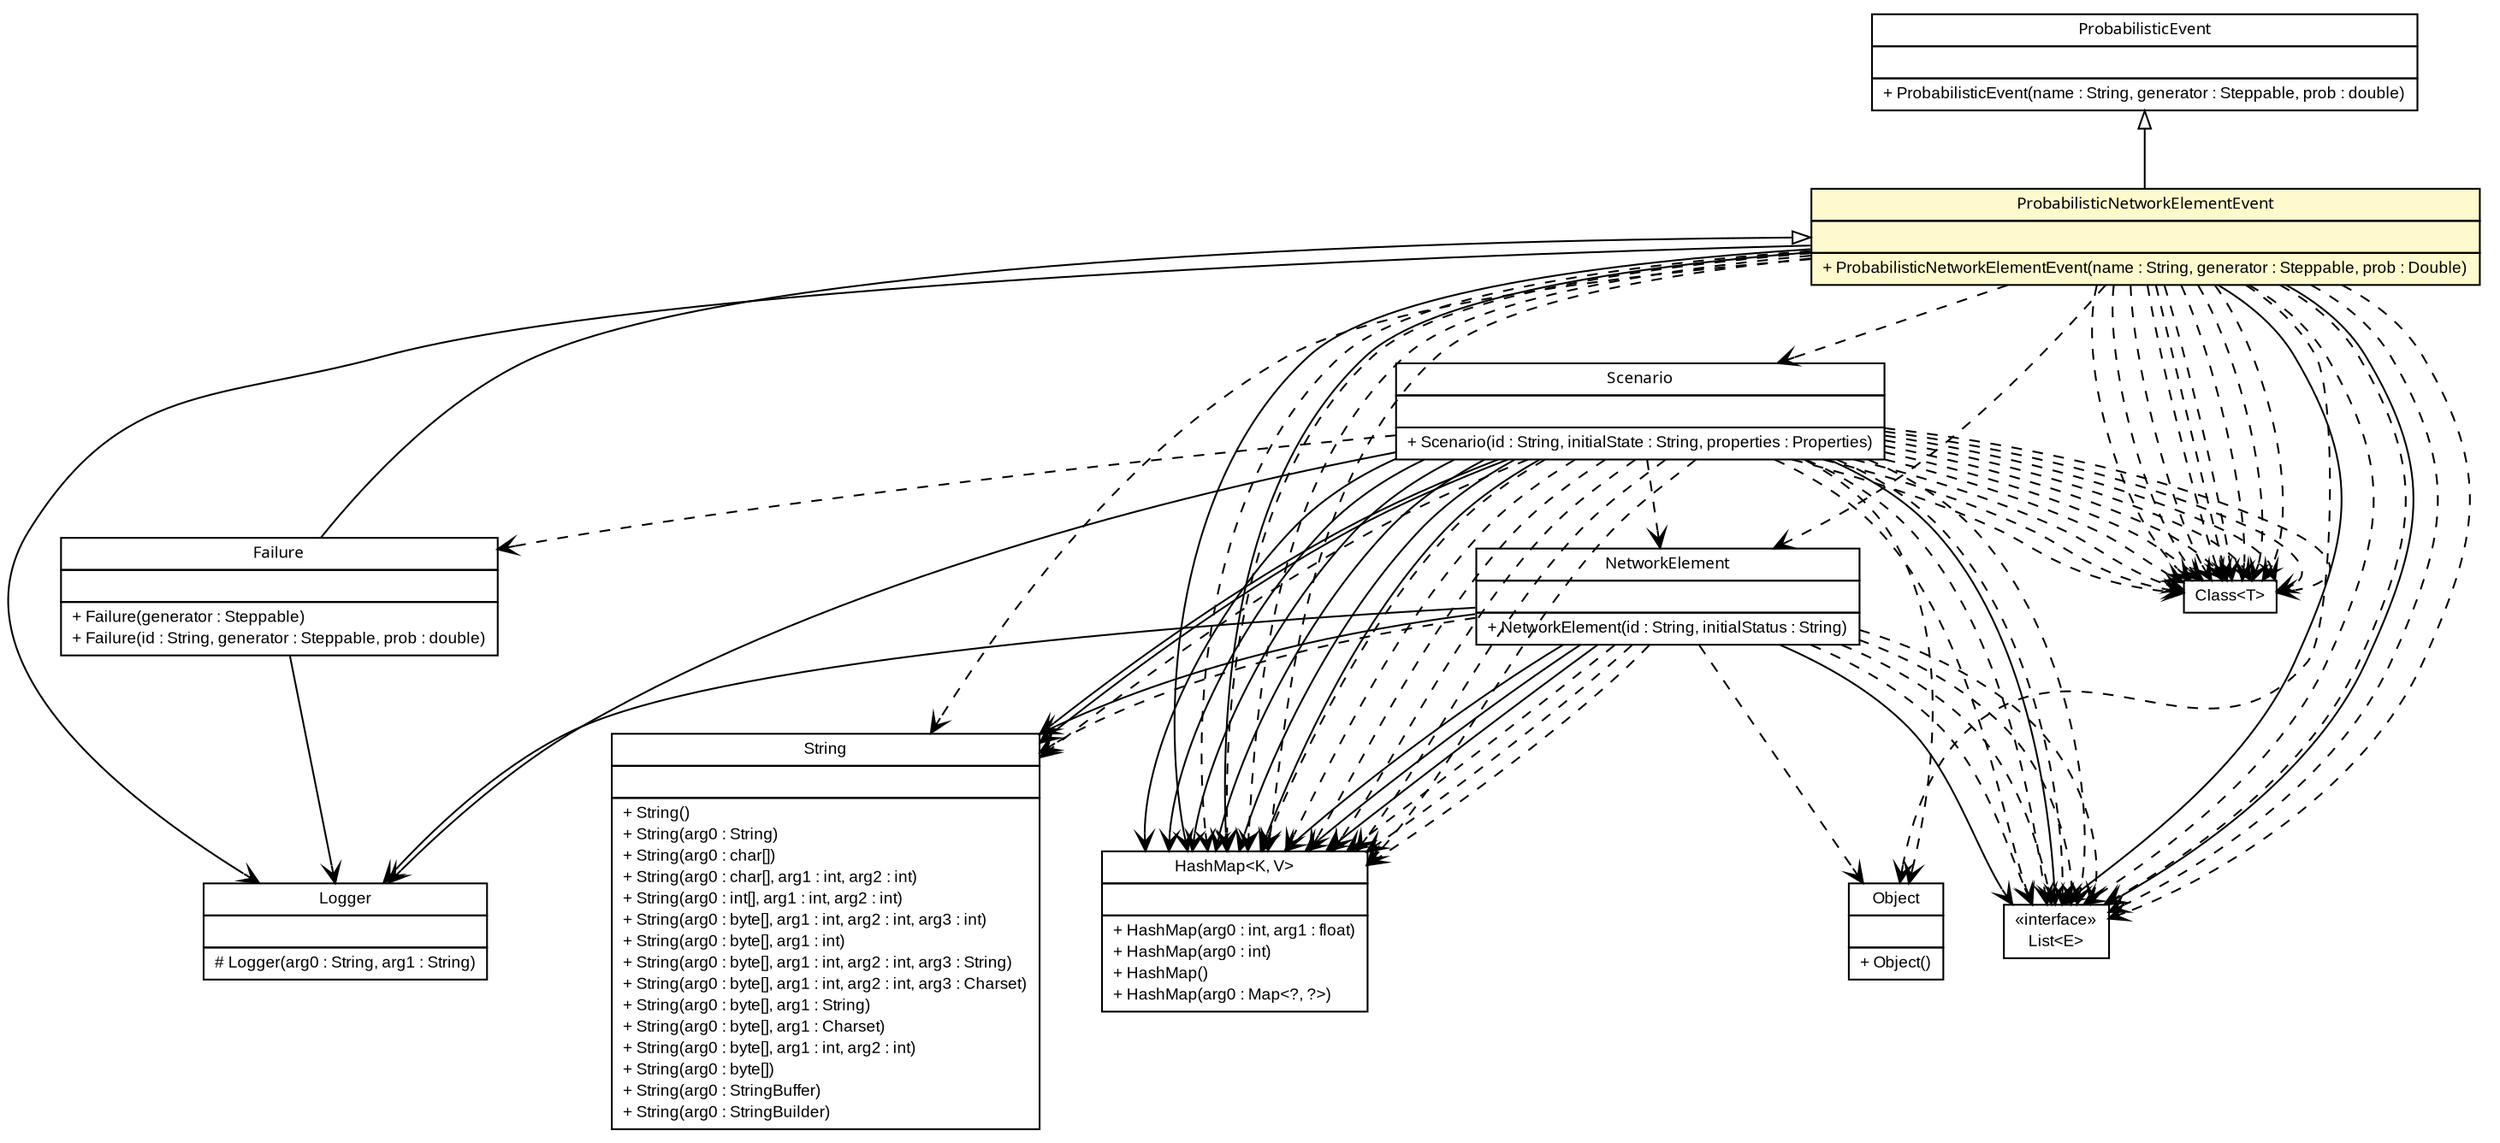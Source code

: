 #!/usr/local/bin/dot
#
# Class diagram 
# Generated by UMLGraph version 5.1 (http://www.umlgraph.org/)
#

digraph G {
	edge [fontname="arial",fontsize=10,labelfontname="arial",labelfontsize=10];
	node [fontname="arial",fontsize=10,shape=plaintext];
	nodesep=0.25;
	ranksep=0.5;
	// es.upm.dit.gsi.shanks.model.element.NetworkElement
	c6031 [label=<<table title="es.upm.dit.gsi.shanks.model.element.NetworkElement" border="0" cellborder="1" cellspacing="0" cellpadding="2" port="p" href="../../element/NetworkElement.html">
		<tr><td><table border="0" cellspacing="0" cellpadding="1">
<tr><td align="center" balign="center"><font face="ariali"> NetworkElement </font></td></tr>
		</table></td></tr>
		<tr><td><table border="0" cellspacing="0" cellpadding="1">
<tr><td align="left" balign="left">  </td></tr>
		</table></td></tr>
		<tr><td><table border="0" cellspacing="0" cellpadding="1">
<tr><td align="left" balign="left"> + NetworkElement(id : String, initialStatus : String) </td></tr>
		</table></td></tr>
		</table>>, fontname="arial", fontcolor="black", fontsize=9.0];
	// es.upm.dit.gsi.shanks.model.event.ProbabilisticEvent
	c6033 [label=<<table title="es.upm.dit.gsi.shanks.model.event.ProbabilisticEvent" border="0" cellborder="1" cellspacing="0" cellpadding="2" port="p" href="../ProbabilisticEvent.html">
		<tr><td><table border="0" cellspacing="0" cellpadding="1">
<tr><td align="center" balign="center"><font face="ariali"> ProbabilisticEvent </font></td></tr>
		</table></td></tr>
		<tr><td><table border="0" cellspacing="0" cellpadding="1">
<tr><td align="left" balign="left">  </td></tr>
		</table></td></tr>
		<tr><td><table border="0" cellspacing="0" cellpadding="1">
<tr><td align="left" balign="left"> + ProbabilisticEvent(name : String, generator : Steppable, prob : double) </td></tr>
		</table></td></tr>
		</table>>, fontname="arial", fontcolor="black", fontsize=9.0];
	// es.upm.dit.gsi.shanks.model.event.failiure.Failure
	c6041 [label=<<table title="es.upm.dit.gsi.shanks.model.event.failiure.Failure" border="0" cellborder="1" cellspacing="0" cellpadding="2" port="p" href="../failiure/Failure.html">
		<tr><td><table border="0" cellspacing="0" cellpadding="1">
<tr><td align="center" balign="center"><font face="ariali"> Failure </font></td></tr>
		</table></td></tr>
		<tr><td><table border="0" cellspacing="0" cellpadding="1">
<tr><td align="left" balign="left">  </td></tr>
		</table></td></tr>
		<tr><td><table border="0" cellspacing="0" cellpadding="1">
<tr><td align="left" balign="left"> + Failure(generator : Steppable) </td></tr>
<tr><td align="left" balign="left"> + Failure(id : String, generator : Steppable, prob : double) </td></tr>
		</table></td></tr>
		</table>>, fontname="arial", fontcolor="black", fontsize=9.0];
	// es.upm.dit.gsi.shanks.model.event.networkelement.ProbabilisticNetworkElementEvent
	c6044 [label=<<table title="es.upm.dit.gsi.shanks.model.event.networkelement.ProbabilisticNetworkElementEvent" border="0" cellborder="1" cellspacing="0" cellpadding="2" port="p" bgcolor="lemonChiffon" href="./ProbabilisticNetworkElementEvent.html">
		<tr><td><table border="0" cellspacing="0" cellpadding="1">
<tr><td align="center" balign="center"><font face="ariali"> ProbabilisticNetworkElementEvent </font></td></tr>
		</table></td></tr>
		<tr><td><table border="0" cellspacing="0" cellpadding="1">
<tr><td align="left" balign="left">  </td></tr>
		</table></td></tr>
		<tr><td><table border="0" cellspacing="0" cellpadding="1">
<tr><td align="left" balign="left"> + ProbabilisticNetworkElementEvent(name : String, generator : Steppable, prob : Double) </td></tr>
		</table></td></tr>
		</table>>, fontname="arial", fontcolor="black", fontsize=9.0];
	// es.upm.dit.gsi.shanks.model.scenario.Scenario
	c6048 [label=<<table title="es.upm.dit.gsi.shanks.model.scenario.Scenario" border="0" cellborder="1" cellspacing="0" cellpadding="2" port="p" href="../../scenario/Scenario.html">
		<tr><td><table border="0" cellspacing="0" cellpadding="1">
<tr><td align="center" balign="center"><font face="ariali"> Scenario </font></td></tr>
		</table></td></tr>
		<tr><td><table border="0" cellspacing="0" cellpadding="1">
<tr><td align="left" balign="left">  </td></tr>
		</table></td></tr>
		<tr><td><table border="0" cellspacing="0" cellpadding="1">
<tr><td align="left" balign="left"> + Scenario(id : String, initialState : String, properties : Properties) </td></tr>
		</table></td></tr>
		</table>>, fontname="arial", fontcolor="black", fontsize=9.0];
	//es.upm.dit.gsi.shanks.model.event.failiure.Failure extends es.upm.dit.gsi.shanks.model.event.networkelement.ProbabilisticNetworkElementEvent
	c6044:p -> c6041:p [dir=back,arrowtail=empty];
	//es.upm.dit.gsi.shanks.model.event.networkelement.ProbabilisticNetworkElementEvent extends es.upm.dit.gsi.shanks.model.event.ProbabilisticEvent
	c6033:p -> c6044:p [dir=back,arrowtail=empty];
	// es.upm.dit.gsi.shanks.model.element.NetworkElement NAVASSOC java.util.logging.Logger
	c6031:p -> c6074:p [taillabel="", label="", headlabel="", fontname="arial", fontcolor="black", fontsize=10.0, color="black", arrowhead=open];
	// es.upm.dit.gsi.shanks.model.element.NetworkElement NAVASSOC java.lang.String
	c6031:p -> c6075:p [taillabel="", label="", headlabel="", fontname="arial", fontcolor="black", fontsize=10.0, color="black", arrowhead=open];
	// es.upm.dit.gsi.shanks.model.element.NetworkElement NAVASSOC java.util.HashMap<K, V>
	c6031:p -> c6076:p [taillabel="", label="", headlabel="", fontname="arial", fontcolor="black", fontsize=10.0, color="black", arrowhead=open];
	// es.upm.dit.gsi.shanks.model.element.NetworkElement NAVASSOC java.util.HashMap<K, V>
	c6031:p -> c6076:p [taillabel="", label="", headlabel="", fontname="arial", fontcolor="black", fontsize=10.0, color="black", arrowhead=open];
	// es.upm.dit.gsi.shanks.model.element.NetworkElement NAVASSOC java.util.HashMap<K, V>
	c6031:p -> c6076:p [taillabel="", label="", headlabel="", fontname="arial", fontcolor="black", fontsize=10.0, color="black", arrowhead=open];
	// es.upm.dit.gsi.shanks.model.element.NetworkElement NAVASSOC java.util.List<E>
	c6031:p -> c6077:p [taillabel="", label="", headlabel="", fontname="arial", fontcolor="black", fontsize=10.0, color="black", arrowhead=open];
	// es.upm.dit.gsi.shanks.model.event.failiure.Failure NAVASSOC java.util.logging.Logger
	c6041:p -> c6074:p [taillabel="", label="", headlabel="", fontname="arial", fontcolor="black", fontsize=10.0, color="black", arrowhead=open];
	// es.upm.dit.gsi.shanks.model.event.networkelement.ProbabilisticNetworkElementEvent NAVASSOC java.util.logging.Logger
	c6044:p -> c6074:p [taillabel="", label="", headlabel="", fontname="arial", fontcolor="black", fontsize=10.0, color="black", arrowhead=open];
	// es.upm.dit.gsi.shanks.model.event.networkelement.ProbabilisticNetworkElementEvent NAVASSOC java.util.List<E>
	c6044:p -> c6077:p [taillabel="", label="", headlabel="", fontname="arial", fontcolor="black", fontsize=10.0, color="black", arrowhead=open];
	// es.upm.dit.gsi.shanks.model.event.networkelement.ProbabilisticNetworkElementEvent NAVASSOC java.util.List<E>
	c6044:p -> c6077:p [taillabel="", label="", headlabel="", fontname="arial", fontcolor="black", fontsize=10.0, color="black", arrowhead=open];
	// es.upm.dit.gsi.shanks.model.event.networkelement.ProbabilisticNetworkElementEvent NAVASSOC java.util.HashMap<K, V>
	c6044:p -> c6076:p [taillabel="", label="", headlabel="", fontname="arial", fontcolor="black", fontsize=10.0, color="black", arrowhead=open];
	// es.upm.dit.gsi.shanks.model.event.networkelement.ProbabilisticNetworkElementEvent NAVASSOC java.util.HashMap<K, V>
	c6044:p -> c6076:p [taillabel="", label="", headlabel="", fontname="arial", fontcolor="black", fontsize=10.0, color="black", arrowhead=open];
	// es.upm.dit.gsi.shanks.model.scenario.Scenario NAVASSOC java.util.logging.Logger
	c6048:p -> c6074:p [taillabel="", label="", headlabel="", fontname="arial", fontcolor="black", fontsize=10.0, color="black", arrowhead=open];
	// es.upm.dit.gsi.shanks.model.scenario.Scenario NAVASSOC java.lang.String
	c6048:p -> c6075:p [taillabel="", label="", headlabel="", fontname="arial", fontcolor="black", fontsize=10.0, color="black", arrowhead=open];
	// es.upm.dit.gsi.shanks.model.scenario.Scenario NAVASSOC java.util.List<E>
	c6048:p -> c6077:p [taillabel="", label="", headlabel="", fontname="arial", fontcolor="black", fontsize=10.0, color="black", arrowhead=open];
	// es.upm.dit.gsi.shanks.model.scenario.Scenario NAVASSOC java.lang.String
	c6048:p -> c6075:p [taillabel="", label="", headlabel="", fontname="arial", fontcolor="black", fontsize=10.0, color="black", arrowhead=open];
	// es.upm.dit.gsi.shanks.model.scenario.Scenario NAVASSOC java.util.HashMap<K, V>
	c6048:p -> c6076:p [taillabel="", label="", headlabel="", fontname="arial", fontcolor="black", fontsize=10.0, color="black", arrowhead=open];
	// es.upm.dit.gsi.shanks.model.scenario.Scenario NAVASSOC java.util.HashMap<K, V>
	c6048:p -> c6076:p [taillabel="", label="", headlabel="", fontname="arial", fontcolor="black", fontsize=10.0, color="black", arrowhead=open];
	// es.upm.dit.gsi.shanks.model.scenario.Scenario NAVASSOC java.util.HashMap<K, V>
	c6048:p -> c6076:p [taillabel="", label="", headlabel="", fontname="arial", fontcolor="black", fontsize=10.0, color="black", arrowhead=open];
	// es.upm.dit.gsi.shanks.model.scenario.Scenario NAVASSOC java.util.HashMap<K, V>
	c6048:p -> c6076:p [taillabel="", label="", headlabel="", fontname="arial", fontcolor="black", fontsize=10.0, color="black", arrowhead=open];
	// es.upm.dit.gsi.shanks.model.scenario.Scenario NAVASSOC java.util.HashMap<K, V>
	c6048:p -> c6076:p [taillabel="", label="", headlabel="", fontname="arial", fontcolor="black", fontsize=10.0, color="black", arrowhead=open];
	// es.upm.dit.gsi.shanks.model.scenario.Scenario NAVASSOC java.util.HashMap<K, V>
	c6048:p -> c6076:p [taillabel="", label="", headlabel="", fontname="arial", fontcolor="black", fontsize=10.0, color="black", arrowhead=open];
	// es.upm.dit.gsi.shanks.model.element.NetworkElement DEPEND java.util.List<E>
	c6031:p -> c6077:p [taillabel="", label="", headlabel="", fontname="arial", fontcolor="black", fontsize=10.0, color="black", arrowhead=open, style=dashed];
	// es.upm.dit.gsi.shanks.model.element.NetworkElement DEPEND java.util.List<E>
	c6031:p -> c6077:p [taillabel="", label="", headlabel="", fontname="arial", fontcolor="black", fontsize=10.0, color="black", arrowhead=open, style=dashed];
	// es.upm.dit.gsi.shanks.model.element.NetworkElement DEPEND java.lang.String
	c6031:p -> c6075:p [taillabel="", label="", headlabel="", fontname="arial", fontcolor="black", fontsize=10.0, color="black", arrowhead=open, style=dashed];
	// es.upm.dit.gsi.shanks.model.element.NetworkElement DEPEND java.util.HashMap<K, V>
	c6031:p -> c6076:p [taillabel="", label="", headlabel="", fontname="arial", fontcolor="black", fontsize=10.0, color="black", arrowhead=open, style=dashed];
	// es.upm.dit.gsi.shanks.model.element.NetworkElement DEPEND java.util.List<E>
	c6031:p -> c6077:p [taillabel="", label="", headlabel="", fontname="arial", fontcolor="black", fontsize=10.0, color="black", arrowhead=open, style=dashed];
	// es.upm.dit.gsi.shanks.model.element.NetworkElement DEPEND java.util.List<E>
	c6031:p -> c6077:p [taillabel="", label="", headlabel="", fontname="arial", fontcolor="black", fontsize=10.0, color="black", arrowhead=open, style=dashed];
	// es.upm.dit.gsi.shanks.model.element.NetworkElement DEPEND java.util.HashMap<K, V>
	c6031:p -> c6076:p [taillabel="", label="", headlabel="", fontname="arial", fontcolor="black", fontsize=10.0, color="black", arrowhead=open, style=dashed];
	// es.upm.dit.gsi.shanks.model.element.NetworkElement DEPEND java.util.HashMap<K, V>
	c6031:p -> c6076:p [taillabel="", label="", headlabel="", fontname="arial", fontcolor="black", fontsize=10.0, color="black", arrowhead=open, style=dashed];
	// es.upm.dit.gsi.shanks.model.element.NetworkElement DEPEND java.lang.Object
	c6031:p -> c6078:p [taillabel="", label="", headlabel="", fontname="arial", fontcolor="black", fontsize=10.0, color="black", arrowhead=open, style=dashed];
	// es.upm.dit.gsi.shanks.model.event.networkelement.ProbabilisticNetworkElementEvent DEPEND java.util.HashMap<K, V>
	c6044:p -> c6076:p [taillabel="", label="", headlabel="", fontname="arial", fontcolor="black", fontsize=10.0, color="black", arrowhead=open, style=dashed];
	// es.upm.dit.gsi.shanks.model.event.networkelement.ProbabilisticNetworkElementEvent DEPEND java.util.List<E>
	c6044:p -> c6077:p [taillabel="", label="", headlabel="", fontname="arial", fontcolor="black", fontsize=10.0, color="black", arrowhead=open, style=dashed];
	// es.upm.dit.gsi.shanks.model.event.networkelement.ProbabilisticNetworkElementEvent DEPEND java.lang.Class<T>
	c6044:p -> c6079:p [taillabel="", label="", headlabel="", fontname="arial", fontcolor="black", fontsize=10.0, color="black", arrowhead=open, style=dashed];
	// es.upm.dit.gsi.shanks.model.event.networkelement.ProbabilisticNetworkElementEvent DEPEND java.lang.Class<T>
	c6044:p -> c6079:p [taillabel="", label="", headlabel="", fontname="arial", fontcolor="black", fontsize=10.0, color="black", arrowhead=open, style=dashed];
	// es.upm.dit.gsi.shanks.model.event.networkelement.ProbabilisticNetworkElementEvent DEPEND java.lang.String
	c6044:p -> c6075:p [taillabel="", label="", headlabel="", fontname="arial", fontcolor="black", fontsize=10.0, color="black", arrowhead=open, style=dashed];
	// es.upm.dit.gsi.shanks.model.event.networkelement.ProbabilisticNetworkElementEvent DEPEND java.util.HashMap<K, V>
	c6044:p -> c6076:p [taillabel="", label="", headlabel="", fontname="arial", fontcolor="black", fontsize=10.0, color="black", arrowhead=open, style=dashed];
	// es.upm.dit.gsi.shanks.model.event.networkelement.ProbabilisticNetworkElementEvent DEPEND java.util.List<E>
	c6044:p -> c6077:p [taillabel="", label="", headlabel="", fontname="arial", fontcolor="black", fontsize=10.0, color="black", arrowhead=open, style=dashed];
	// es.upm.dit.gsi.shanks.model.event.networkelement.ProbabilisticNetworkElementEvent DEPEND es.upm.dit.gsi.shanks.model.scenario.Scenario
	c6044:p -> c6048:p [taillabel="", label="", headlabel="", fontname="arial", fontcolor="black", fontsize=10.0, color="black", arrowhead=open, style=dashed];
	// es.upm.dit.gsi.shanks.model.event.networkelement.ProbabilisticNetworkElementEvent DEPEND java.lang.Class<T>
	c6044:p -> c6079:p [taillabel="", label="", headlabel="", fontname="arial", fontcolor="black", fontsize=10.0, color="black", arrowhead=open, style=dashed];
	// es.upm.dit.gsi.shanks.model.event.networkelement.ProbabilisticNetworkElementEvent DEPEND java.util.HashMap<K, V>
	c6044:p -> c6076:p [taillabel="", label="", headlabel="", fontname="arial", fontcolor="black", fontsize=10.0, color="black", arrowhead=open, style=dashed];
	// es.upm.dit.gsi.shanks.model.event.networkelement.ProbabilisticNetworkElementEvent DEPEND java.lang.Class<T>
	c6044:p -> c6079:p [taillabel="", label="", headlabel="", fontname="arial", fontcolor="black", fontsize=10.0, color="black", arrowhead=open, style=dashed];
	// es.upm.dit.gsi.shanks.model.event.networkelement.ProbabilisticNetworkElementEvent DEPEND java.util.List<E>
	c6044:p -> c6077:p [taillabel="", label="", headlabel="", fontname="arial", fontcolor="black", fontsize=10.0, color="black", arrowhead=open, style=dashed];
	// es.upm.dit.gsi.shanks.model.event.networkelement.ProbabilisticNetworkElementEvent DEPEND java.util.HashMap<K, V>
	c6044:p -> c6076:p [taillabel="", label="", headlabel="", fontname="arial", fontcolor="black", fontsize=10.0, color="black", arrowhead=open, style=dashed];
	// es.upm.dit.gsi.shanks.model.event.networkelement.ProbabilisticNetworkElementEvent DEPEND java.lang.Class<T>
	c6044:p -> c6079:p [taillabel="", label="", headlabel="", fontname="arial", fontcolor="black", fontsize=10.0, color="black", arrowhead=open, style=dashed];
	// es.upm.dit.gsi.shanks.model.event.networkelement.ProbabilisticNetworkElementEvent DEPEND es.upm.dit.gsi.shanks.model.element.NetworkElement
	c6044:p -> c6031:p [taillabel="", label="", headlabel="", fontname="arial", fontcolor="black", fontsize=10.0, color="black", arrowhead=open, style=dashed];
	// es.upm.dit.gsi.shanks.model.event.networkelement.ProbabilisticNetworkElementEvent DEPEND java.lang.Class<T>
	c6044:p -> c6079:p [taillabel="", label="", headlabel="", fontname="arial", fontcolor="black", fontsize=10.0, color="black", arrowhead=open, style=dashed];
	// es.upm.dit.gsi.shanks.model.event.networkelement.ProbabilisticNetworkElementEvent DEPEND java.util.List<E>
	c6044:p -> c6077:p [taillabel="", label="", headlabel="", fontname="arial", fontcolor="black", fontsize=10.0, color="black", arrowhead=open, style=dashed];
	// es.upm.dit.gsi.shanks.model.event.networkelement.ProbabilisticNetworkElementEvent DEPEND java.lang.Class<T>
	c6044:p -> c6079:p [taillabel="", label="", headlabel="", fontname="arial", fontcolor="black", fontsize=10.0, color="black", arrowhead=open, style=dashed];
	// es.upm.dit.gsi.shanks.model.event.networkelement.ProbabilisticNetworkElementEvent DEPEND java.lang.Class<T>
	c6044:p -> c6079:p [taillabel="", label="", headlabel="", fontname="arial", fontcolor="black", fontsize=10.0, color="black", arrowhead=open, style=dashed];
	// es.upm.dit.gsi.shanks.model.event.networkelement.ProbabilisticNetworkElementEvent DEPEND java.lang.Object
	c6044:p -> c6078:p [taillabel="", label="", headlabel="", fontname="arial", fontcolor="black", fontsize=10.0, color="black", arrowhead=open, style=dashed];
	// es.upm.dit.gsi.shanks.model.event.networkelement.ProbabilisticNetworkElementEvent DEPEND java.lang.Class<T>
	c6044:p -> c6079:p [taillabel="", label="", headlabel="", fontname="arial", fontcolor="black", fontsize=10.0, color="black", arrowhead=open, style=dashed];
	// es.upm.dit.gsi.shanks.model.scenario.Scenario DEPEND java.lang.String
	c6048:p -> c6075:p [taillabel="", label="", headlabel="", fontname="arial", fontcolor="black", fontsize=10.0, color="black", arrowhead=open, style=dashed];
	// es.upm.dit.gsi.shanks.model.scenario.Scenario DEPEND java.lang.Class<T>
	c6048:p -> c6079:p [taillabel="", label="", headlabel="", fontname="arial", fontcolor="black", fontsize=10.0, color="black", arrowhead=open, style=dashed];
	// es.upm.dit.gsi.shanks.model.scenario.Scenario DEPEND java.lang.Class<T>
	c6048:p -> c6079:p [taillabel="", label="", headlabel="", fontname="arial", fontcolor="black", fontsize=10.0, color="black", arrowhead=open, style=dashed];
	// es.upm.dit.gsi.shanks.model.scenario.Scenario DEPEND java.lang.Class<T>
	c6048:p -> c6079:p [taillabel="", label="", headlabel="", fontname="arial", fontcolor="black", fontsize=10.0, color="black", arrowhead=open, style=dashed];
	// es.upm.dit.gsi.shanks.model.scenario.Scenario DEPEND java.lang.Class<T>
	c6048:p -> c6079:p [taillabel="", label="", headlabel="", fontname="arial", fontcolor="black", fontsize=10.0, color="black", arrowhead=open, style=dashed];
	// es.upm.dit.gsi.shanks.model.scenario.Scenario DEPEND java.lang.Class<T>
	c6048:p -> c6079:p [taillabel="", label="", headlabel="", fontname="arial", fontcolor="black", fontsize=10.0, color="black", arrowhead=open, style=dashed];
	// es.upm.dit.gsi.shanks.model.scenario.Scenario DEPEND java.util.HashMap<K, V>
	c6048:p -> c6076:p [taillabel="", label="", headlabel="", fontname="arial", fontcolor="black", fontsize=10.0, color="black", arrowhead=open, style=dashed];
	// es.upm.dit.gsi.shanks.model.scenario.Scenario DEPEND java.util.HashMap<K, V>
	c6048:p -> c6076:p [taillabel="", label="", headlabel="", fontname="arial", fontcolor="black", fontsize=10.0, color="black", arrowhead=open, style=dashed];
	// es.upm.dit.gsi.shanks.model.scenario.Scenario DEPEND java.lang.Class<T>
	c6048:p -> c6079:p [taillabel="", label="", headlabel="", fontname="arial", fontcolor="black", fontsize=10.0, color="black", arrowhead=open, style=dashed];
	// es.upm.dit.gsi.shanks.model.scenario.Scenario DEPEND java.lang.Object
	c6048:p -> c6078:p [taillabel="", label="", headlabel="", fontname="arial", fontcolor="black", fontsize=10.0, color="black", arrowhead=open, style=dashed];
	// es.upm.dit.gsi.shanks.model.scenario.Scenario DEPEND java.lang.Class<T>
	c6048:p -> c6079:p [taillabel="", label="", headlabel="", fontname="arial", fontcolor="black", fontsize=10.0, color="black", arrowhead=open, style=dashed];
	// es.upm.dit.gsi.shanks.model.scenario.Scenario DEPEND java.util.HashMap<K, V>
	c6048:p -> c6076:p [taillabel="", label="", headlabel="", fontname="arial", fontcolor="black", fontsize=10.0, color="black", arrowhead=open, style=dashed];
	// es.upm.dit.gsi.shanks.model.scenario.Scenario DEPEND java.util.HashMap<K, V>
	c6048:p -> c6076:p [taillabel="", label="", headlabel="", fontname="arial", fontcolor="black", fontsize=10.0, color="black", arrowhead=open, style=dashed];
	// es.upm.dit.gsi.shanks.model.scenario.Scenario DEPEND es.upm.dit.gsi.shanks.model.event.failiure.Failure
	c6048:p -> c6041:p [taillabel="", label="", headlabel="", fontname="arial", fontcolor="black", fontsize=10.0, color="black", arrowhead=open, style=dashed];
	// es.upm.dit.gsi.shanks.model.scenario.Scenario DEPEND java.util.List<E>
	c6048:p -> c6077:p [taillabel="", label="", headlabel="", fontname="arial", fontcolor="black", fontsize=10.0, color="black", arrowhead=open, style=dashed];
	// es.upm.dit.gsi.shanks.model.scenario.Scenario DEPEND java.util.HashMap<K, V>
	c6048:p -> c6076:p [taillabel="", label="", headlabel="", fontname="arial", fontcolor="black", fontsize=10.0, color="black", arrowhead=open, style=dashed];
	// es.upm.dit.gsi.shanks.model.scenario.Scenario DEPEND java.lang.Class<T>
	c6048:p -> c6079:p [taillabel="", label="", headlabel="", fontname="arial", fontcolor="black", fontsize=10.0, color="black", arrowhead=open, style=dashed];
	// es.upm.dit.gsi.shanks.model.scenario.Scenario DEPEND es.upm.dit.gsi.shanks.model.element.NetworkElement
	c6048:p -> c6031:p [taillabel="", label="", headlabel="", fontname="arial", fontcolor="black", fontsize=10.0, color="black", arrowhead=open, style=dashed];
	// es.upm.dit.gsi.shanks.model.scenario.Scenario DEPEND java.util.List<E>
	c6048:p -> c6077:p [taillabel="", label="", headlabel="", fontname="arial", fontcolor="black", fontsize=10.0, color="black", arrowhead=open, style=dashed];
	// es.upm.dit.gsi.shanks.model.scenario.Scenario DEPEND java.lang.Class<T>
	c6048:p -> c6079:p [taillabel="", label="", headlabel="", fontname="arial", fontcolor="black", fontsize=10.0, color="black", arrowhead=open, style=dashed];
	// es.upm.dit.gsi.shanks.model.scenario.Scenario DEPEND java.util.List<E>
	c6048:p -> c6077:p [taillabel="", label="", headlabel="", fontname="arial", fontcolor="black", fontsize=10.0, color="black", arrowhead=open, style=dashed];
	// es.upm.dit.gsi.shanks.model.scenario.Scenario DEPEND java.util.HashMap<K, V>
	c6048:p -> c6076:p [taillabel="", label="", headlabel="", fontname="arial", fontcolor="black", fontsize=10.0, color="black", arrowhead=open, style=dashed];
	// es.upm.dit.gsi.shanks.model.scenario.Scenario DEPEND java.lang.Class<T>
	c6048:p -> c6079:p [taillabel="", label="", headlabel="", fontname="arial", fontcolor="black", fontsize=10.0, color="black", arrowhead=open, style=dashed];
	// es.upm.dit.gsi.shanks.model.scenario.Scenario DEPEND java.util.List<E>
	c6048:p -> c6077:p [taillabel="", label="", headlabel="", fontname="arial", fontcolor="black", fontsize=10.0, color="black", arrowhead=open, style=dashed];
	// java.lang.Class<T>
	c6079 [label=<<table title="java.lang.Class" border="0" cellborder="1" cellspacing="0" cellpadding="2" port="p" href="http://java.sun.com/j2se/1.4.2/docs/api/java/lang/Class.html">
		<tr><td><table border="0" cellspacing="0" cellpadding="1">
<tr><td align="center" balign="center"> Class&lt;T&gt; </td></tr>
		</table></td></tr>
		</table>>, fontname="arial", fontcolor="black", fontsize=9.0];
	// java.lang.Object
	c6078 [label=<<table title="java.lang.Object" border="0" cellborder="1" cellspacing="0" cellpadding="2" port="p" href="http://java.sun.com/j2se/1.4.2/docs/api/java/lang/Object.html">
		<tr><td><table border="0" cellspacing="0" cellpadding="1">
<tr><td align="center" balign="center"> Object </td></tr>
		</table></td></tr>
		<tr><td><table border="0" cellspacing="0" cellpadding="1">
<tr><td align="left" balign="left">  </td></tr>
		</table></td></tr>
		<tr><td><table border="0" cellspacing="0" cellpadding="1">
<tr><td align="left" balign="left"> + Object() </td></tr>
		</table></td></tr>
		</table>>, fontname="arial", fontcolor="black", fontsize=9.0];
	// java.util.List<E>
	c6077 [label=<<table title="java.util.List" border="0" cellborder="1" cellspacing="0" cellpadding="2" port="p" href="http://java.sun.com/j2se/1.4.2/docs/api/java/util/List.html">
		<tr><td><table border="0" cellspacing="0" cellpadding="1">
<tr><td align="center" balign="center"> &#171;interface&#187; </td></tr>
<tr><td align="center" balign="center"> List&lt;E&gt; </td></tr>
		</table></td></tr>
		</table>>, fontname="arial", fontcolor="black", fontsize=9.0];
	// java.util.HashMap<K, V>
	c6076 [label=<<table title="java.util.HashMap" border="0" cellborder="1" cellspacing="0" cellpadding="2" port="p" href="http://java.sun.com/j2se/1.4.2/docs/api/java/util/HashMap.html">
		<tr><td><table border="0" cellspacing="0" cellpadding="1">
<tr><td align="center" balign="center"> HashMap&lt;K, V&gt; </td></tr>
		</table></td></tr>
		<tr><td><table border="0" cellspacing="0" cellpadding="1">
<tr><td align="left" balign="left">  </td></tr>
		</table></td></tr>
		<tr><td><table border="0" cellspacing="0" cellpadding="1">
<tr><td align="left" balign="left"> + HashMap(arg0 : int, arg1 : float) </td></tr>
<tr><td align="left" balign="left"> + HashMap(arg0 : int) </td></tr>
<tr><td align="left" balign="left"> + HashMap() </td></tr>
<tr><td align="left" balign="left"> + HashMap(arg0 : Map&lt;?, ?&gt;) </td></tr>
		</table></td></tr>
		</table>>, fontname="arial", fontcolor="black", fontsize=9.0];
	// java.lang.String
	c6075 [label=<<table title="java.lang.String" border="0" cellborder="1" cellspacing="0" cellpadding="2" port="p" href="http://java.sun.com/j2se/1.4.2/docs/api/java/lang/String.html">
		<tr><td><table border="0" cellspacing="0" cellpadding="1">
<tr><td align="center" balign="center"> String </td></tr>
		</table></td></tr>
		<tr><td><table border="0" cellspacing="0" cellpadding="1">
<tr><td align="left" balign="left">  </td></tr>
		</table></td></tr>
		<tr><td><table border="0" cellspacing="0" cellpadding="1">
<tr><td align="left" balign="left"> + String() </td></tr>
<tr><td align="left" balign="left"> + String(arg0 : String) </td></tr>
<tr><td align="left" balign="left"> + String(arg0 : char[]) </td></tr>
<tr><td align="left" balign="left"> + String(arg0 : char[], arg1 : int, arg2 : int) </td></tr>
<tr><td align="left" balign="left"> + String(arg0 : int[], arg1 : int, arg2 : int) </td></tr>
<tr><td align="left" balign="left"> + String(arg0 : byte[], arg1 : int, arg2 : int, arg3 : int) </td></tr>
<tr><td align="left" balign="left"> + String(arg0 : byte[], arg1 : int) </td></tr>
<tr><td align="left" balign="left"> + String(arg0 : byte[], arg1 : int, arg2 : int, arg3 : String) </td></tr>
<tr><td align="left" balign="left"> + String(arg0 : byte[], arg1 : int, arg2 : int, arg3 : Charset) </td></tr>
<tr><td align="left" balign="left"> + String(arg0 : byte[], arg1 : String) </td></tr>
<tr><td align="left" balign="left"> + String(arg0 : byte[], arg1 : Charset) </td></tr>
<tr><td align="left" balign="left"> + String(arg0 : byte[], arg1 : int, arg2 : int) </td></tr>
<tr><td align="left" balign="left"> + String(arg0 : byte[]) </td></tr>
<tr><td align="left" balign="left"> + String(arg0 : StringBuffer) </td></tr>
<tr><td align="left" balign="left"> + String(arg0 : StringBuilder) </td></tr>
		</table></td></tr>
		</table>>, fontname="arial", fontcolor="black", fontsize=9.0];
	// java.util.logging.Logger
	c6074 [label=<<table title="java.util.logging.Logger" border="0" cellborder="1" cellspacing="0" cellpadding="2" port="p" href="http://java.sun.com/j2se/1.4.2/docs/api/java/util/logging/Logger.html">
		<tr><td><table border="0" cellspacing="0" cellpadding="1">
<tr><td align="center" balign="center"> Logger </td></tr>
		</table></td></tr>
		<tr><td><table border="0" cellspacing="0" cellpadding="1">
<tr><td align="left" balign="left">  </td></tr>
		</table></td></tr>
		<tr><td><table border="0" cellspacing="0" cellpadding="1">
<tr><td align="left" balign="left"> # Logger(arg0 : String, arg1 : String) </td></tr>
		</table></td></tr>
		</table>>, fontname="arial", fontcolor="black", fontsize=9.0];
}

